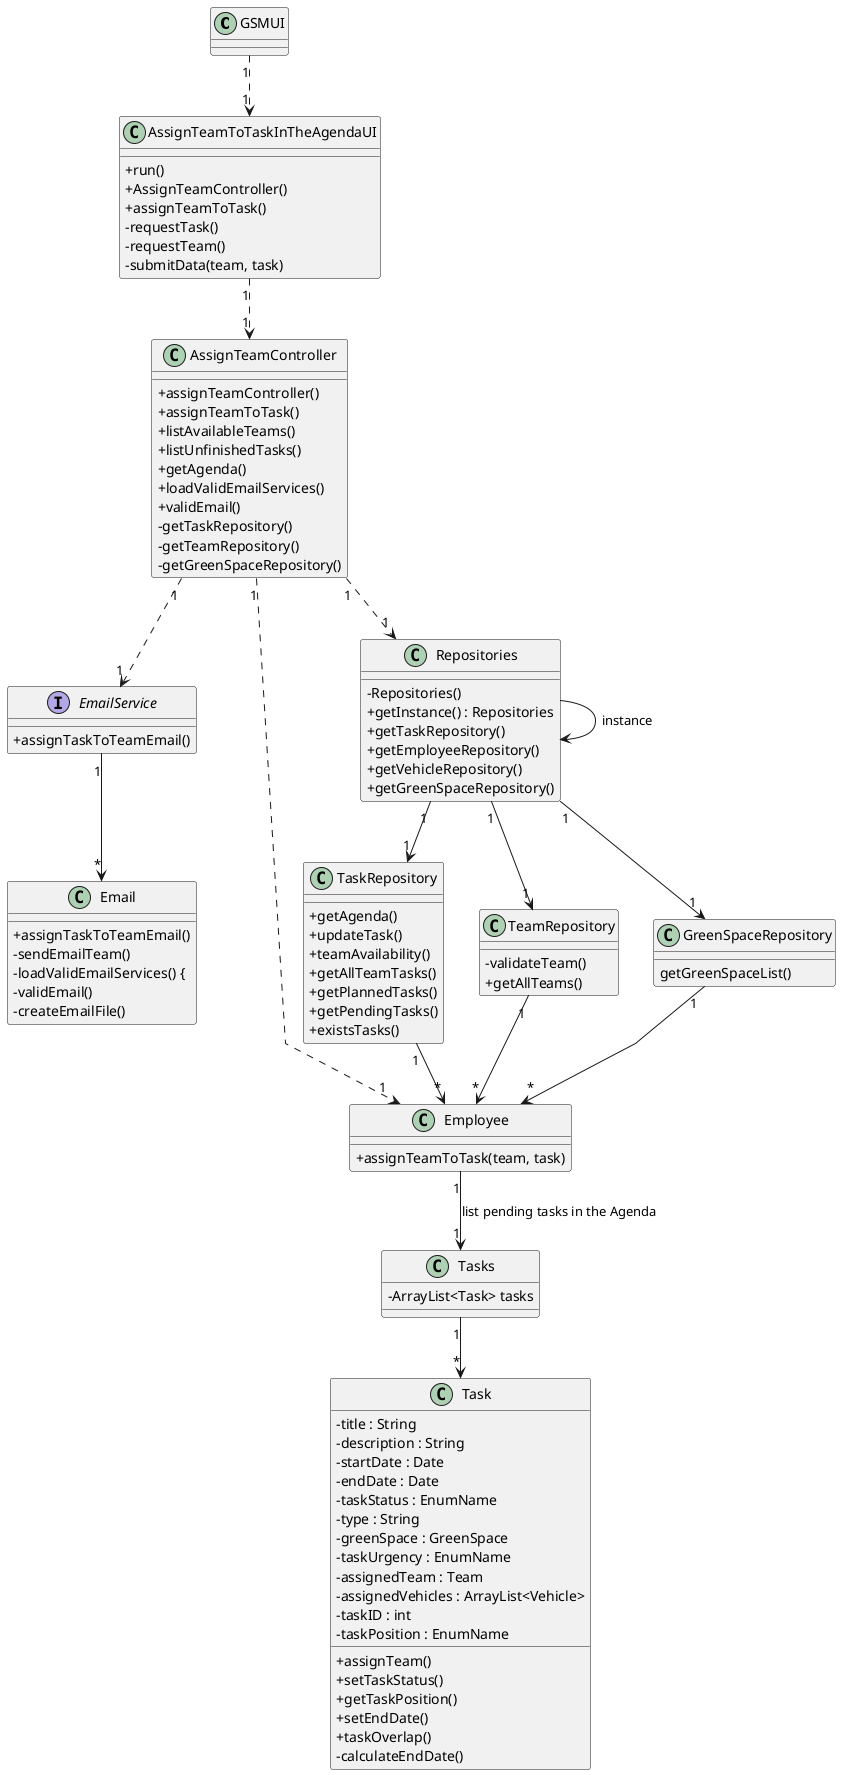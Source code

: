 @startuml
'skinparam monochrome true
skinparam packageStyle rectangle
skinparam shadowing false
skinparam linetype polyline
'skinparam linetype orto

skinparam classAttributeIconSize 0

'left to right direction

class GSMUI{
}

class AssignTeamToTaskInTheAgendaUI{
+run()
+AssignTeamController()
+assignTeamToTask()
-requestTask()
-requestTeam()
-submitData(team, task)
}

class AssignTeamController{
+assignTeamController()
+assignTeamToTask()
+listAvailableTeams()
+listUnfinishedTasks()
+getAgenda()
+loadValidEmailServices()
+validEmail()
-getTaskRepository()
-getTeamRepository()
-getGreenSpaceRepository()
}

interface EmailService{
+assignTaskToTeamEmail()
}

class Email {
+assignTaskToTeamEmail()
-sendEmailTeam()
-loadValidEmailServices() {
-validEmail()
-createEmailFile()
}

class Employee {
+assignTeamToTask(team, task)
}

class Task{
-title : String
-description : String
-startDate : Date
-endDate : Date
-taskStatus : EnumName
-type : String
-greenSpace : GreenSpace
-taskUrgency : EnumName
-assignedTeam : Team
-assignedVehicles : ArrayList<Vehicle>
-taskID : int
-taskPosition : EnumName

+assignTeam()
+setTaskStatus()
+getTaskPosition()
+setEndDate()
+taskOverlap()
-calculateEndDate()

}

class TaskRepository {
+getAgenda()
+updateTask()
+teamAvailability()
+getAllTeamTasks()
+getPlannedTasks()
+getPendingTasks()
+existsTasks()
}

class TeamRepository{
-validateTeam()
+getAllTeams()
}

class GreenSpaceRepository{
getGreenSpaceList()
}

class Repositories {
    - Repositories()
    + getInstance() : Repositories
    + getTaskRepository()
    + getEmployeeRepository()
    + getVehicleRepository()
    + getGreenSpaceRepository()

}

class Tasks {
-ArrayList<Task> tasks
}



GSMUI "1" ..> "1" AssignTeamToTaskInTheAgendaUI

Repositories --> Repositories : instance


AssignTeamToTaskInTheAgendaUI "1" ..> "1" AssignTeamController

AssignTeamController "1" ..> "1" Repositories


Repositories "1"--> "1" TaskRepository
Repositories "1"--> "1" TeamRepository
Repositories "1"--> "1" GreenSpaceRepository

TaskRepository "1"--> "*" Employee
TeamRepository "1"--> "*" Employee
GreenSpaceRepository "1"--> "*" Employee




AssignTeamController "1" ..> "1" Employee
AssignTeamController "1" ..> "1" EmailService
EmailService "1" --> "*" Email

Employee "1" --> "1" Tasks : list pending tasks in the Agenda
Tasks "1" --> "*" Task


@enduml